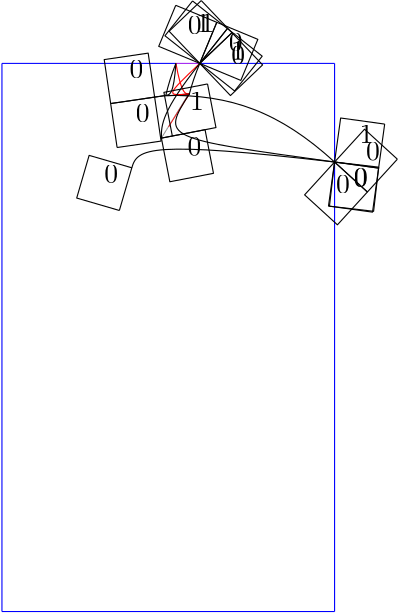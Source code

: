<?xml version="1.0" encoding="UTF-8"?>
<ipe version="70005" creator="HGeometry"><ipestyle name="basic">
<color name="red" value="1 0 0"/>
<color name="green" value="0 1 0"/>
<color name="blue" value="0 0 1"/>
<color name="yellow" value="1 1 0"/>
<color name="orange" value="1 0.647 0"/>
<color name="gold" value="1 0.843 0"/>
<color name="purple" value="0.627 0.125 0.941"/>
<color name="gray" value="0.745 0.745 0.745"/>
<color name="brown" value="0.647 0.165 0.165"/>
<color name="navy" value="0 0 0.502"/>
<color name="pink" value="1 0.753 0.796"/>
<color name="seagreen" value="0.18 0.545 0.341"/>
<color name="turquoise" value="0.251 0.878 0.816"/>
<color name="violet" value="0.933 0.51 0.933"/>
<color name="darkblue" value="0 0 0.545"/>
<color name="darkcyan" value="0 0.545 0.545"/>
<color name="darkgray" value="0.663 0.663 0.663"/>
<color name="darkgreen" value="0 0.392 0"/>
<color name="darkmagenta" value="0.545 0 0.545"/>
<color name="darkorange" value="1 0.549 0"/>
<color name="darkred" value="0.545 0 0"/>
<color name="lightblue" value="0.678 0.847 0.902"/>
<color name="lightcyan" value="0.878 1 1"/>
<color name="lightgray" value="0.827 0.827 0.827"/>
<color name="lightgreen" value="0.565 0.933 0.565"/>
<color name="lightyellow" value="1 1 0.878"/>
<dashstyle name="dashed" value="[4] 0"/>
<dashstyle name="dotted" value="[1 3] 0"/>
<dashstyle name="dash dotted" value="[4 2 1 2] 0"/>
<dashstyle name="dash dot dotted" value="[4 2 1 2 1 2] 0"/>
<pen name="heavier" value="0.8"/>
<pen name="fat" value="1.2"/>
<pen name="ultrafat" value="2"/>
<textsize name="large" value="\large"/>
<textsize name="Large" value="\Large"/>
<textsize name="LARGE" value="\LARGE"/>
<textsize name="huge" value="\huge"/>
<textsize name="Huge" value="\Huge"/>
<textsize name="small" value="\small"/>
<textsize name="footnote" value="\footnotesize"/>
<textsize name="tiny" value="\tiny"/>
<symbolsize name="small" value="2"/>
<symbolsize name="tiny" value="1.1"/>
<symbolsize name="large" value="5"/>
<arrowsize name="small" value="5"/>
<arrowsize name="tiny" value="3"/>
<arrowsize name="large" value="10"/>
<gridsize name="4 pts" value="4"/>
<gridsize name="8 pts (~3 mm)" value="8"/>
<gridsize name="16 pts (~6 mm)" value="16"/>
<gridsize name="32 pts (~12 mm)" value="32"/>
<gridsize name="10 pts (~3.5 mm)" value="10"/>
<gridsize name="20 pts (~7 mm)" value="20"/>
<gridsize name="14 pts (~5 mm)" value="14"/>
<gridsize name="28 pts (~10 mm)" value="28"/>
<gridsize name="56 pts (~20 mm)" value="56"/>
<anglesize name="90 deg" value="90"/>
<anglesize name="60 deg" value="60"/>
<anglesize name="45 deg" value="45"/>
<anglesize name="30 deg" value="30"/>
<anglesize name="22.5 deg" value="22.5"/>
<symbol name="mark/circle(sx)" transformations="translations">
<path fill="sym-stroke">
0.6 0 0 0.6 0 0 e 0.4 0 0 0.4 0 0 e
</path></symbol>
<symbol name="mark/disk(sx)" transformations="translations">
<path fill="sym-stroke">
0.6 0 0 0.6 0 0 e
</path></symbol>
<symbol name="mark/fdisk(sfx)" transformations="translations">
<group><path fill="sym-fill">
0.5 0 0 0.5 0 0 e
</path><path fill="sym-stroke" fillrule="eofill">
0.6 0 0 0.6 0 0 e 0.4 0 0 0.4 0 0 e
</path></group></symbol>
<symbol name="mark/box(sx)" transformations="translations">
<path fill="sym-stroke" fillrule="eofill">
-0.6 -0.6 m 0.6 -0.6 l 0.6 0.6 l -0.6 0.6 l h
-0.4 -0.4 m 0.4 -0.4 l 0.4 0.4 l -0.4 0.4 l h</path></symbol>
<symbol name="mark/square(sx)" transformations="translations">
<path fill="sym-stroke">
-0.6 -0.6 m 0.6 -0.6 l 0.6 0.6 l -0.6 0.6 l h</path></symbol>
<symbol name="mark/fsquare(sfx)" transformations="translations">
<group><path fill="sym-fill">
-0.5 -0.5 m 0.5 -0.5 l 0.5 0.5 l -0.5 0.5 l h</path>
<path fill="sym-stroke" fillrule="eofill">
-0.6 -0.6 m 0.6 -0.6 l 0.6 0.6 l -0.6 0.6 l h
-0.4 -0.4 m 0.4 -0.4 l 0.4 0.4 l -0.4 0.4 l h</path></group></symbol>
<symbol name="mark/cross(sx)" transformations="translations">
<group><path fill="sym-stroke">
-0.43 -0.57 m 0.57 0.43 l 0.43 0.57 l -0.57 -0.43 l h</path>
<path fill="sym-stroke">
-0.43 0.57 m 0.57 -0.43 l 0.43 -0.57 l -0.57 0.43 l h</path>
</group></symbol>
<symbol name="arrow/arc(spx)">
<path pen="sym-pen" stroke="sym-stroke" fill="sym-stroke">
0 0 m -1.0 0.333 l -1.0 -0.333 l h</path></symbol>
<symbol name="arrow/farc(spx)">
<path pen="sym-pen" stroke="sym-stroke" fill="white">
0 0 m -1.0 0.333 l -1.0 -0.333 l h</path></symbol>
<symbol name="arrow/ptarc(spx)">
<path pen="sym-pen" stroke="sym-stroke" fill="sym-stroke">
0 0 m -1.0 0.333 l -0.8 0 l -1.0 -0.333 l h</path></symbol>
<symbol name="arrow/fptarc(spx)">
<path pen="sym-pen" stroke="sym-stroke" fill="white">
0 0 m -1.0 0.333 l -0.8 0 l -1.0 -0.333 l h</path></symbol>
<symbol name="arrow/fnormal(spx)">
<path pen="sym-pen" stroke="sym-stroke" fill="white">
0 0 m -1.0 0.333 l -1.0 -0.333 l h</path></symbol>
<symbol name="arrow/pointed(spx)">
<path pen="sym-pen" stroke="sym-stroke" fill="sym-stroke">
0 0 m -1.0 0.333 l -0.8 0 l -1.0 -0.333 l h</path></symbol>
<symbol name="arrow/fpointed(spx)">
<path pen="sym-pen" stroke="sym-stroke" fill="white">
0 0 m -1.0 0.333 l -0.8 0 l -1.0 -0.333 l h</path></symbol>
<symbol name="arrow/linear(spx)">
<path pen="sym-pen" stroke="sym-stroke">
-1.0 0.333 m 0 0 l -1.0 -0.333 l</path></symbol>
<symbol name="arrow/fdouble(spx)">
<path pen="sym-pen" stroke="sym-stroke" fill="white">
0 0 m -1.0 0.333 l -1.0 -0.333 l h
-1 0 m -2.0 0.333 l -2.0 -0.333 l h
</path></symbol>
<symbol name="arrow/double(spx)">
<path pen="sym-pen" stroke="sym-stroke" fill="sym-stroke">
0 0 m -1.0 0.333 l -1.0 -0.333 l h
-1 0 m -2.0 0.333 l -2.0 -0.333 l h
</path></symbol>
<tiling name="falling" angle="-60" width="1" step="4"/>
<tiling name="rising" angle="30" width="1" step="4"/>
<textstyle name="center" begin="\begin{center}" end="\end{center}"/>
<textstyle name="itemize" begin="\begin{itemize}" end="\end{itemize}"/>
<textstyle name="item" begin="\begin{itemize}\item{}" end="\end{itemize}"/>
</ipestyle><page><layer name="alpha"/><view layers="alpha" active="alpha"/><path stroke="blue">163.99997 755.32623 m
163.99997 689.5509 163.99997 623.7755 163.99997 558.0002 c
</path><path stroke="blue">163.99997 558.0002 m
203.9149 558.0002 243.82982 558.0002 283.74475 558.0002 c
</path><path stroke="blue">283.74475 558.0002 m
283.74475 611.9384 283.74475 665.8767 283.745 719.818 c
</path><path stroke="blue">283.745 719.818 m
283.74475 731.6521 283.74475 743.48914 283.74475 755.32623 c
</path><path stroke="blue">283.74475 755.32623 m
267.5707 755.32623 251.3967 755.32623 235.216 755.329 c
</path><path stroke="purple">235.216 755.329 m
232.3577 755.32623 229.4927 755.32623 226.622 755.329 c
</path><path stroke="blue">226.622 755.329 m
205.7518 755.32623 184.87589 755.32623 163.99997 755.32623 c
</path><path stroke="black">221.408 728.431 m
221.40579 728.4306 221.4036 728.4302 231.308 744.344 c
</path><path stroke="red">231.308 744.344 m
221.40138 728.42975 221.40138 728.42975 231.46074 744.3424 c
</path><path stroke="black">231.46074 744.3424 m
221.40138 728.42975 221.40138 728.42975 283.745 719.818 c
</path><path stroke="black">283.745 719.818 m
216.887 727.5712 212.78801 724.73956 210.749 717.74 c
</path><path stroke="black">283.745 719.818 m
263.90244 737.93976 246.2913 744.2085 222.99088 743.7859 c
</path><path stroke="black">222.99088 743.7859 m
231.31166 744.344 231.30983 744.344 231.308 744.344 c
</path><path stroke="red">231.308 744.344 m
229.95992 744.35565 228.6331 744.3178 226.622 755.329 c
</path><path stroke="black">226.622 755.329 m
225.8559 744.14087 224.4114 743.98944 222.99088 743.7859 c
</path><path stroke="black">222.99088 743.7859 m
222.97926 743.784 222.96347 743.7817 222.96 743.649 c
</path><path stroke="black">222.96 743.649 m
222.93979 743.77826 222.9319 743.77716 222.924 743.776 c
</path><path stroke="black">226.622 755.329 m
225.037 751.348 223.819 747.452 222.96 743.649 c
</path><path stroke="black">222.96 743.649 m
222.95941 743.6464 222.95883 743.64386 231.375 744.016 c
</path><path stroke="black">231.375 744.016 m
222.95825 743.64124 222.95825 743.64124 231.46074 744.3424 c
</path><path stroke="red">231.46074 744.3424 m
222.95825 743.64124 222.95825 743.64124 235.216 755.329 c
</path><path stroke="black">235.216 755.329 m
221.7655 738.362 221.26108 733.2636 221.418 728.374 c
</path><path stroke="black">235.216 755.329 m
233.53 751.263 232.288 747.534 231.375 744.016 c
</path><path>210.749 717.74 m
210.749 717.74 l
</path><group><text pos="200.83081 712.2967" type="label">0</text><path>206.27411 702.37854 m
190.91263 706.8534 l
195.38751 722.21484 l
210.749 717.74 l
206.27411 702.37854 l
</path></group><path>221.408 728.431 m
221.408 728.431 l
</path><group><text pos="230.7797 722.0929" type="label">0</text><path>237.11778 731.4646 m
240.15138 715.75476 l
224.4416 712.7212 l
221.408 728.431 l
237.11778 731.4646 l
</path></group><path>235.216 755.329 m
235.216 755.329 l
</path><group><text pos="233.91672 766.5678" type="label">1</text><path>232.61743 777.8067 m
245.15558 767.8671 l
235.216 755.3289 l
222.67786 765.2685 l
232.61743 777.8067 l
</path></group><path>222.924 743.776 m
218.96637 743.1954 l
</path><group><text pos="209.88979 749.94934" type="label">0</text><path>203.13583 740.87274 m
200.8132 756.7033 l
216.64374 759.02594 l
218.96637 743.1954 l
203.13583 740.87274 l
</path></group><path>283.745 719.818 m
283.745 719.818 l
</path><group><text pos="290.57507 710.7986" type="label">0</text><path>299.59448 717.62866 m
297.40515 701.7792 l
281.55566 703.9685 l
283.745 719.818 l
299.59448 717.62866 l
</path></group><path>283.745 719.818 m
283.745 719.818 l
</path><group><text pos="292.7644 726.6481" type="label">1</text><path>301.7838 733.47815 m
299.59448 717.62866 l
283.745 719.818 l
285.93433 735.6675 l
301.7838 733.47815 l
</path></group><path>222.924 743.776 m
218.96637 743.1954 l
</path><group><text pos="212.21242 734.1188" type="label">0</text><path>205.45847 725.0422 m
203.13583 740.87274 l
218.96637 743.1954 l
221.289 727.3648 l
205.45847 725.0422 l
</path></group><path>283.745 719.818 m
283.745 719.818 l
</path><group><text pos="284.2573 708.5159" type="label">0</text><path>295.5594 709.0282 m
284.7696 697.21387 l
272.9552 708.00366 l
283.745 719.818 l
295.5594 709.0282 l
</path></group><path>283.745 719.818 m
283.745 719.818 l
</path><group><text pos="295.0471 720.33026" type="label">0</text><path>306.34918 720.8425 m
295.5594 709.0282 l
283.745 719.818 l
294.5348 731.6323 l
306.34918 720.8425 l
</path></group><path>221.408 728.431 m
225.33545 729.18945 l
</path><group><text pos="231.67354 738.56116" type="label">1</text><path>238.01163 747.93286 m
241.04523 732.223 l
225.33545 729.18945 l
222.30185 744.8993 l
238.01163 747.93286 l
</path></group><path>235.216 755.329 m
235.216 755.329 l
</path><group><text pos="230.89043 765.78314" type="label">0</text><path>226.56485 776.2373 m
241.34457 770.10876 l
235.216 755.329 l
220.43628 761.4575 l
226.56485 776.2373 l
</path></group><path>235.216 755.329 m
235.216 755.329 l
</path><group><text pos="235.48524 766.63947" type="label">1</text><path>235.75449 777.94995 m
246.79575 766.37024 l
235.216 755.329 l
224.17474 766.9087 l
235.75449 777.94995 l
</path></group><path>235.216 755.329 m
235.216 755.329 l
</path><group><text pos="246.5265 755.05975" type="label">0</text><path>246.79575 766.37024 m
257.837 754.7905 l
246.25726 743.74927 l
235.216 755.329 l
246.79575 766.37024 l
</path></group><path>235.216 755.329 m
235.216 755.329 l
</path><group><text pos="246.45486 756.62823" type="label">1</text><path>245.15558 767.8671 m
257.69373 757.92755 l
247.75415 745.38934 l
235.216 755.3289 l
245.15558 767.8671 l
</path></group><path>235.216 755.329 m
235.216 755.329 l
</path><group><text pos="245.67015 759.6546" type="label">0</text><path>241.34457 770.10876 m
256.1243 763.9802 l
249.99573 749.20044 l
235.216 755.329 l
241.34457 770.10876 l
</path></group><path>283.745 719.818 m
283.745 719.818 l
</path><group><text pos="290.7702 710.9497" type="label">0</text><path>299.6385 717.97485 m
297.7954 702.0814 l
281.90192 703.92456 l
283.745 719.818 l
299.6385 717.97485 l
</path></group></page></ipe>